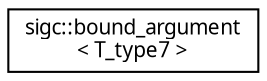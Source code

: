 digraph "Graphical Class Hierarchy"
{
  edge [fontname="Sans",fontsize="10",labelfontname="Sans",labelfontsize="10"];
  node [fontname="Sans",fontsize="10",shape=record];
  rankdir="LR";
  Node1 [label="sigc::bound_argument\l\< T_type7 \>",height=0.2,width=0.4,color="black", fillcolor="white", style="filled",URL="$classsigc_1_1bound__argument.html"];
}

